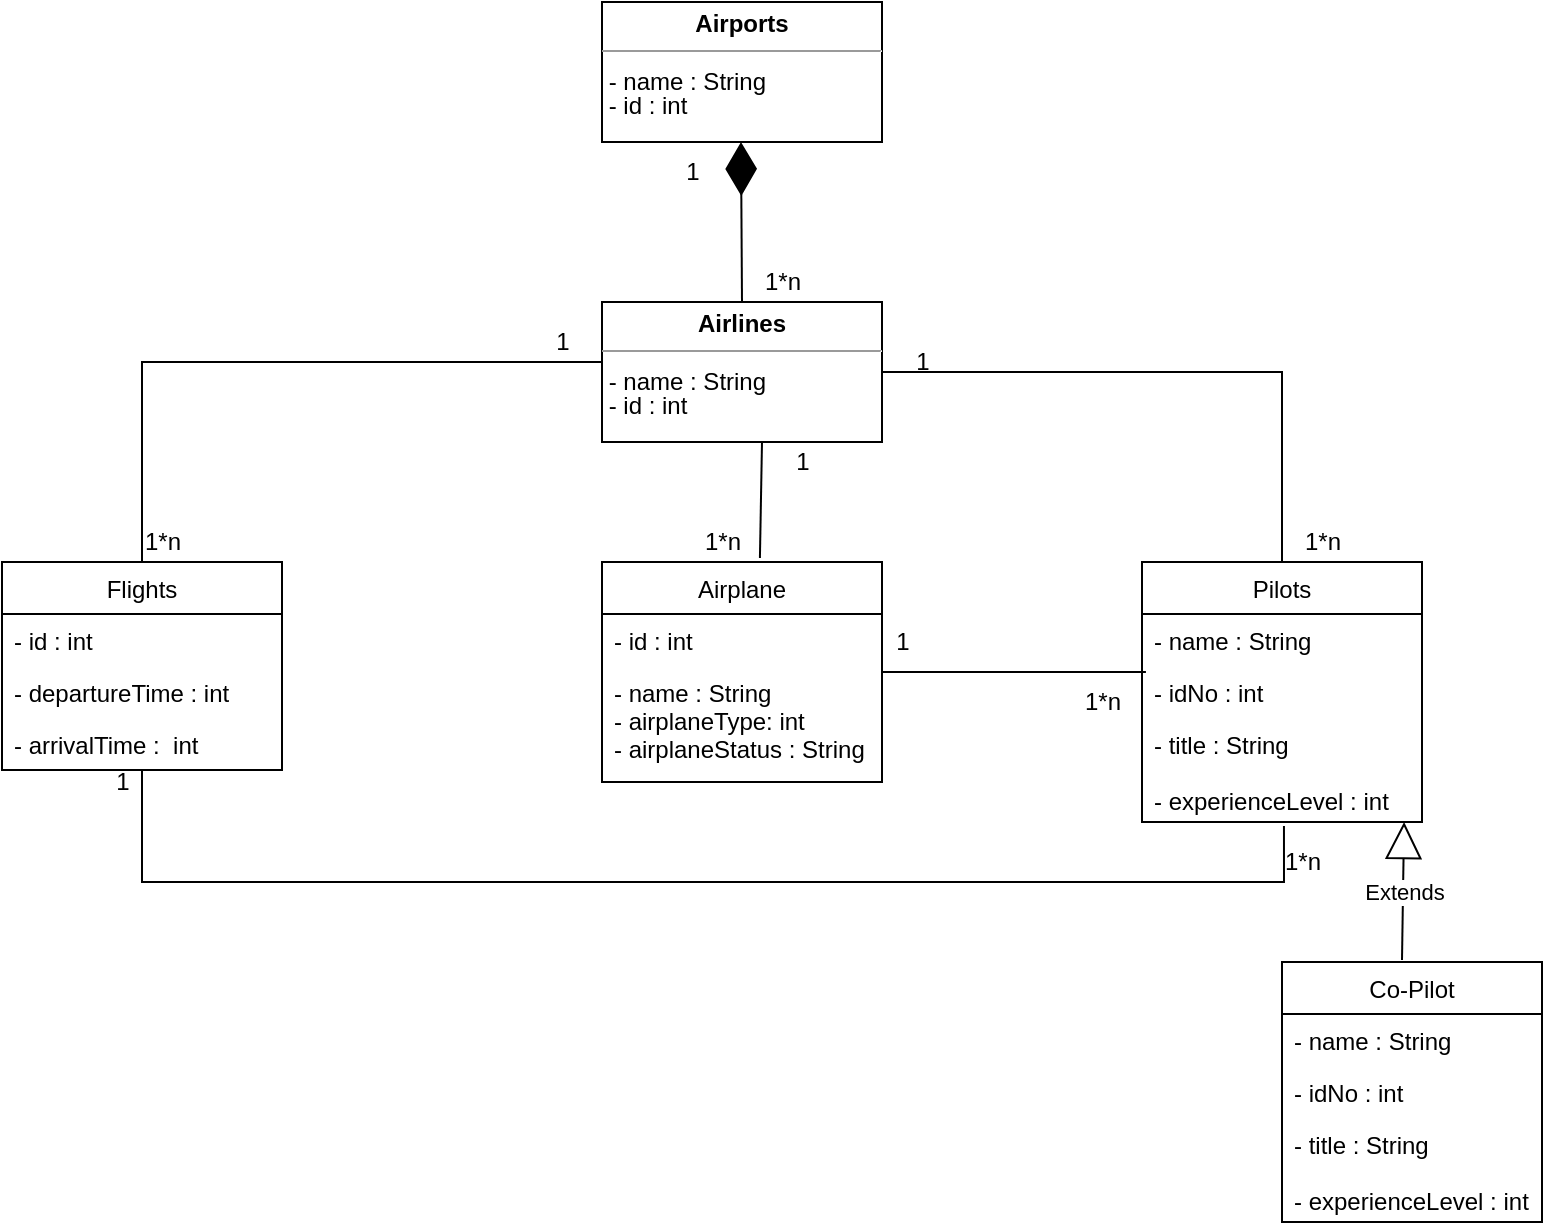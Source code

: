 <mxfile version="20.0.4" type="github"><diagram id="lk2PO7_WNlXe-ifj40t7" name="Page-1"><mxGraphModel dx="819" dy="759" grid="1" gridSize="10" guides="1" tooltips="1" connect="1" arrows="1" fold="1" page="1" pageScale="1" pageWidth="827" pageHeight="1169" math="0" shadow="0"><root><mxCell id="0"/><mxCell id="1" parent="0"/><mxCell id="TpIMmFOYyD3i5Rfq-LTH-12" value="&lt;p style=&quot;margin:0px;margin-top:4px;text-align:center;&quot;&gt;&lt;b&gt;Airports&lt;/b&gt;&lt;/p&gt;&lt;hr size=&quot;1&quot;&gt;&lt;div style=&quot;height:2px;&quot;&gt;&lt;/div&gt;&lt;div style=&quot;height:2px;&quot;&gt;&amp;nbsp;- name : String&lt;/div&gt;&lt;div style=&quot;height:2px;&quot;&gt;&lt;br&gt;&lt;/div&gt;&lt;div style=&quot;height:2px;&quot;&gt;&lt;br&gt;&lt;/div&gt;&lt;div style=&quot;height:2px;&quot;&gt;&lt;br&gt;&lt;/div&gt;&lt;div style=&quot;height:2px;&quot;&gt;&lt;br&gt;&lt;/div&gt;&lt;div style=&quot;height:2px;&quot;&gt;&lt;br&gt;&lt;/div&gt;&lt;div style=&quot;height:2px;&quot;&gt;&amp;nbsp;- id : int&lt;/div&gt;" style="verticalAlign=top;align=left;overflow=fill;fontSize=12;fontFamily=Helvetica;html=1;" vertex="1" parent="1"><mxGeometry x="340" y="40" width="140" height="70" as="geometry"/></mxCell><mxCell id="TpIMmFOYyD3i5Rfq-LTH-13" value="&lt;p style=&quot;margin:0px;margin-top:4px;text-align:center;&quot;&gt;&lt;b&gt;Airlines&lt;/b&gt;&lt;/p&gt;&lt;hr size=&quot;1&quot;&gt;&lt;div style=&quot;height:2px;&quot;&gt;&lt;/div&gt;&lt;div style=&quot;height:2px;&quot;&gt;&amp;nbsp;- name : String&lt;/div&gt;&lt;div style=&quot;height:2px;&quot;&gt;&lt;br&gt;&lt;/div&gt;&lt;div style=&quot;height:2px;&quot;&gt;&lt;br&gt;&lt;/div&gt;&lt;div style=&quot;height:2px;&quot;&gt;&lt;br&gt;&lt;/div&gt;&lt;div style=&quot;height:2px;&quot;&gt;&lt;br&gt;&lt;/div&gt;&lt;div style=&quot;height:2px;&quot;&gt;&lt;br&gt;&lt;/div&gt;&lt;div style=&quot;height:2px;&quot;&gt;&amp;nbsp;- id : int&lt;/div&gt;" style="verticalAlign=top;align=left;overflow=fill;fontSize=12;fontFamily=Helvetica;html=1;" vertex="1" parent="1"><mxGeometry x="340" y="190" width="140" height="70" as="geometry"/></mxCell><mxCell id="TpIMmFOYyD3i5Rfq-LTH-17" value="" style="endArrow=diamondThin;endFill=1;endSize=24;html=1;rounded=0;exitX=0.5;exitY=0;exitDx=0;exitDy=0;" edge="1" parent="1" source="TpIMmFOYyD3i5Rfq-LTH-13"><mxGeometry width="160" relative="1" as="geometry"><mxPoint x="409.5" y="180" as="sourcePoint"/><mxPoint x="409.5" y="110" as="targetPoint"/></mxGeometry></mxCell><mxCell id="TpIMmFOYyD3i5Rfq-LTH-26" value="Flights" style="swimlane;fontStyle=0;childLayout=stackLayout;horizontal=1;startSize=26;fillColor=none;horizontalStack=0;resizeParent=1;resizeParentMax=0;resizeLast=0;collapsible=1;marginBottom=0;" vertex="1" parent="1"><mxGeometry x="40" y="320" width="140" height="104" as="geometry"/></mxCell><mxCell id="TpIMmFOYyD3i5Rfq-LTH-27" value="- id : int" style="text;strokeColor=none;fillColor=none;align=left;verticalAlign=top;spacingLeft=4;spacingRight=4;overflow=hidden;rotatable=0;points=[[0,0.5],[1,0.5]];portConstraint=eastwest;" vertex="1" parent="TpIMmFOYyD3i5Rfq-LTH-26"><mxGeometry y="26" width="140" height="26" as="geometry"/></mxCell><mxCell id="TpIMmFOYyD3i5Rfq-LTH-28" value="- departureTime : int" style="text;strokeColor=none;fillColor=none;align=left;verticalAlign=top;spacingLeft=4;spacingRight=4;overflow=hidden;rotatable=0;points=[[0,0.5],[1,0.5]];portConstraint=eastwest;" vertex="1" parent="TpIMmFOYyD3i5Rfq-LTH-26"><mxGeometry y="52" width="140" height="26" as="geometry"/></mxCell><mxCell id="TpIMmFOYyD3i5Rfq-LTH-29" value="- arrivalTime :  int" style="text;strokeColor=none;fillColor=none;align=left;verticalAlign=top;spacingLeft=4;spacingRight=4;overflow=hidden;rotatable=0;points=[[0,0.5],[1,0.5]];portConstraint=eastwest;" vertex="1" parent="TpIMmFOYyD3i5Rfq-LTH-26"><mxGeometry y="78" width="140" height="26" as="geometry"/></mxCell><mxCell id="TpIMmFOYyD3i5Rfq-LTH-30" value="Airplane" style="swimlane;fontStyle=0;childLayout=stackLayout;horizontal=1;startSize=26;fillColor=none;horizontalStack=0;resizeParent=1;resizeParentMax=0;resizeLast=0;collapsible=1;marginBottom=0;" vertex="1" parent="1"><mxGeometry x="340" y="320" width="140" height="110" as="geometry"/></mxCell><mxCell id="TpIMmFOYyD3i5Rfq-LTH-31" value="- id : int" style="text;strokeColor=none;fillColor=none;align=left;verticalAlign=top;spacingLeft=4;spacingRight=4;overflow=hidden;rotatable=0;points=[[0,0.5],[1,0.5]];portConstraint=eastwest;" vertex="1" parent="TpIMmFOYyD3i5Rfq-LTH-30"><mxGeometry y="26" width="140" height="26" as="geometry"/></mxCell><mxCell id="TpIMmFOYyD3i5Rfq-LTH-32" value="- name : String&#10;- airplaneType: int&#10;- airplaneStatus : String&#10;" style="text;strokeColor=none;fillColor=none;align=left;verticalAlign=top;spacingLeft=4;spacingRight=4;overflow=hidden;rotatable=0;points=[[0,0.5],[1,0.5]];portConstraint=eastwest;" vertex="1" parent="TpIMmFOYyD3i5Rfq-LTH-30"><mxGeometry y="52" width="140" height="58" as="geometry"/></mxCell><mxCell id="TpIMmFOYyD3i5Rfq-LTH-38" value="Pilots" style="swimlane;fontStyle=0;childLayout=stackLayout;horizontal=1;startSize=26;fillColor=none;horizontalStack=0;resizeParent=1;resizeParentMax=0;resizeLast=0;collapsible=1;marginBottom=0;" vertex="1" parent="1"><mxGeometry x="610" y="320" width="140" height="130" as="geometry"/></mxCell><mxCell id="TpIMmFOYyD3i5Rfq-LTH-39" value="- name : String" style="text;strokeColor=none;fillColor=none;align=left;verticalAlign=top;spacingLeft=4;spacingRight=4;overflow=hidden;rotatable=0;points=[[0,0.5],[1,0.5]];portConstraint=eastwest;" vertex="1" parent="TpIMmFOYyD3i5Rfq-LTH-38"><mxGeometry y="26" width="140" height="26" as="geometry"/></mxCell><mxCell id="TpIMmFOYyD3i5Rfq-LTH-40" value="- idNo : int" style="text;strokeColor=none;fillColor=none;align=left;verticalAlign=top;spacingLeft=4;spacingRight=4;overflow=hidden;rotatable=0;points=[[0,0.5],[1,0.5]];portConstraint=eastwest;" vertex="1" parent="TpIMmFOYyD3i5Rfq-LTH-38"><mxGeometry y="52" width="140" height="26" as="geometry"/></mxCell><mxCell id="TpIMmFOYyD3i5Rfq-LTH-41" value="- title : String&#10;&#10;- experienceLevel : int" style="text;strokeColor=none;fillColor=none;align=left;verticalAlign=top;spacingLeft=4;spacingRight=4;overflow=hidden;rotatable=0;points=[[0,0.5],[1,0.5]];portConstraint=eastwest;" vertex="1" parent="TpIMmFOYyD3i5Rfq-LTH-38"><mxGeometry y="78" width="140" height="52" as="geometry"/></mxCell><mxCell id="TpIMmFOYyD3i5Rfq-LTH-42" value="Co-Pilot" style="swimlane;fontStyle=0;childLayout=stackLayout;horizontal=1;startSize=26;fillColor=none;horizontalStack=0;resizeParent=1;resizeParentMax=0;resizeLast=0;collapsible=1;marginBottom=0;" vertex="1" parent="1"><mxGeometry x="680" y="520" width="130" height="130" as="geometry"/></mxCell><mxCell id="TpIMmFOYyD3i5Rfq-LTH-43" value="- name : String" style="text;strokeColor=none;fillColor=none;align=left;verticalAlign=top;spacingLeft=4;spacingRight=4;overflow=hidden;rotatable=0;points=[[0,0.5],[1,0.5]];portConstraint=eastwest;" vertex="1" parent="TpIMmFOYyD3i5Rfq-LTH-42"><mxGeometry y="26" width="130" height="26" as="geometry"/></mxCell><mxCell id="TpIMmFOYyD3i5Rfq-LTH-44" value="- idNo : int" style="text;strokeColor=none;fillColor=none;align=left;verticalAlign=top;spacingLeft=4;spacingRight=4;overflow=hidden;rotatable=0;points=[[0,0.5],[1,0.5]];portConstraint=eastwest;" vertex="1" parent="TpIMmFOYyD3i5Rfq-LTH-42"><mxGeometry y="52" width="130" height="26" as="geometry"/></mxCell><mxCell id="TpIMmFOYyD3i5Rfq-LTH-45" value="- title : String&#10;&#10;- experienceLevel : int" style="text;strokeColor=none;fillColor=none;align=left;verticalAlign=top;spacingLeft=4;spacingRight=4;overflow=hidden;rotatable=0;points=[[0,0.5],[1,0.5]];portConstraint=eastwest;" vertex="1" parent="TpIMmFOYyD3i5Rfq-LTH-42"><mxGeometry y="78" width="130" height="52" as="geometry"/></mxCell><mxCell id="TpIMmFOYyD3i5Rfq-LTH-46" value="1" style="text;html=1;align=center;verticalAlign=middle;resizable=0;points=[];autosize=1;strokeColor=none;fillColor=none;" vertex="1" parent="1"><mxGeometry x="370" y="110" width="30" height="30" as="geometry"/></mxCell><mxCell id="TpIMmFOYyD3i5Rfq-LTH-47" value="1*n" style="text;html=1;align=center;verticalAlign=middle;resizable=0;points=[];autosize=1;strokeColor=none;fillColor=none;" vertex="1" parent="1"><mxGeometry x="410" y="165" width="40" height="30" as="geometry"/></mxCell><mxCell id="TpIMmFOYyD3i5Rfq-LTH-48" value="" style="endArrow=none;html=1;rounded=0;exitX=0.5;exitY=0;exitDx=0;exitDy=0;" edge="1" parent="1" source="TpIMmFOYyD3i5Rfq-LTH-26"><mxGeometry width="50" height="50" relative="1" as="geometry"><mxPoint x="290" y="270" as="sourcePoint"/><mxPoint x="340" y="220" as="targetPoint"/><Array as="points"><mxPoint x="110" y="220"/></Array></mxGeometry></mxCell><mxCell id="TpIMmFOYyD3i5Rfq-LTH-49" value="1" style="text;html=1;align=center;verticalAlign=middle;resizable=0;points=[];autosize=1;strokeColor=none;fillColor=none;" vertex="1" parent="1"><mxGeometry x="305" y="195" width="30" height="30" as="geometry"/></mxCell><mxCell id="TpIMmFOYyD3i5Rfq-LTH-50" value="1*n" style="text;html=1;align=center;verticalAlign=middle;resizable=0;points=[];autosize=1;strokeColor=none;fillColor=none;" vertex="1" parent="1"><mxGeometry x="100" y="295" width="40" height="30" as="geometry"/></mxCell><mxCell id="TpIMmFOYyD3i5Rfq-LTH-51" value="" style="endArrow=none;html=1;rounded=0;exitX=0.564;exitY=-0.018;exitDx=0;exitDy=0;exitPerimeter=0;" edge="1" parent="1" source="TpIMmFOYyD3i5Rfq-LTH-30"><mxGeometry width="50" height="50" relative="1" as="geometry"><mxPoint x="370" y="310" as="sourcePoint"/><mxPoint x="420" y="260" as="targetPoint"/></mxGeometry></mxCell><mxCell id="TpIMmFOYyD3i5Rfq-LTH-53" value="1" style="text;html=1;align=center;verticalAlign=middle;resizable=0;points=[];autosize=1;strokeColor=none;fillColor=none;" vertex="1" parent="1"><mxGeometry x="425" y="255" width="30" height="30" as="geometry"/></mxCell><mxCell id="TpIMmFOYyD3i5Rfq-LTH-54" value="1*n" style="text;html=1;align=center;verticalAlign=middle;resizable=0;points=[];autosize=1;strokeColor=none;fillColor=none;" vertex="1" parent="1"><mxGeometry x="380" y="295" width="40" height="30" as="geometry"/></mxCell><mxCell id="TpIMmFOYyD3i5Rfq-LTH-55" value="" style="endArrow=none;html=1;rounded=0;entryX=0.5;entryY=0;entryDx=0;entryDy=0;" edge="1" parent="1" target="TpIMmFOYyD3i5Rfq-LTH-38"><mxGeometry width="50" height="50" relative="1" as="geometry"><mxPoint x="480" y="225" as="sourcePoint"/><mxPoint x="530" y="175" as="targetPoint"/><Array as="points"><mxPoint x="680" y="225"/></Array></mxGeometry></mxCell><mxCell id="TpIMmFOYyD3i5Rfq-LTH-56" value="1" style="text;html=1;align=center;verticalAlign=middle;resizable=0;points=[];autosize=1;strokeColor=none;fillColor=none;" vertex="1" parent="1"><mxGeometry x="485" y="205" width="30" height="30" as="geometry"/></mxCell><mxCell id="TpIMmFOYyD3i5Rfq-LTH-57" value="1*n" style="text;html=1;align=center;verticalAlign=middle;resizable=0;points=[];autosize=1;strokeColor=none;fillColor=none;" vertex="1" parent="1"><mxGeometry x="680" y="295" width="40" height="30" as="geometry"/></mxCell><mxCell id="TpIMmFOYyD3i5Rfq-LTH-58" value="" style="endArrow=none;html=1;rounded=0;entryX=0.014;entryY=0.115;entryDx=0;entryDy=0;entryPerimeter=0;" edge="1" parent="1" target="TpIMmFOYyD3i5Rfq-LTH-40"><mxGeometry width="50" height="50" relative="1" as="geometry"><mxPoint x="480" y="375" as="sourcePoint"/><mxPoint x="530" y="325" as="targetPoint"/></mxGeometry></mxCell><mxCell id="TpIMmFOYyD3i5Rfq-LTH-59" value="1" style="text;html=1;align=center;verticalAlign=middle;resizable=0;points=[];autosize=1;strokeColor=none;fillColor=none;" vertex="1" parent="1"><mxGeometry x="475" y="345" width="30" height="30" as="geometry"/></mxCell><mxCell id="TpIMmFOYyD3i5Rfq-LTH-61" value="1*n" style="text;html=1;align=center;verticalAlign=middle;resizable=0;points=[];autosize=1;strokeColor=none;fillColor=none;" vertex="1" parent="1"><mxGeometry x="570" y="375" width="40" height="30" as="geometry"/></mxCell><mxCell id="TpIMmFOYyD3i5Rfq-LTH-62" value="" style="endArrow=none;html=1;rounded=0;exitX=0.507;exitY=1.038;exitDx=0;exitDy=0;exitPerimeter=0;" edge="1" parent="1" source="TpIMmFOYyD3i5Rfq-LTH-41"><mxGeometry width="50" height="50" relative="1" as="geometry"><mxPoint x="680" y="480" as="sourcePoint"/><mxPoint x="110" y="424" as="targetPoint"/><Array as="points"><mxPoint x="681" y="480"/><mxPoint x="110" y="480"/></Array></mxGeometry></mxCell><mxCell id="TpIMmFOYyD3i5Rfq-LTH-63" value="1" style="text;html=1;align=center;verticalAlign=middle;resizable=0;points=[];autosize=1;strokeColor=none;fillColor=none;" vertex="1" parent="1"><mxGeometry x="85" y="415" width="30" height="30" as="geometry"/></mxCell><mxCell id="TpIMmFOYyD3i5Rfq-LTH-64" value="1*n" style="text;html=1;align=center;verticalAlign=middle;resizable=0;points=[];autosize=1;strokeColor=none;fillColor=none;" vertex="1" parent="1"><mxGeometry x="670" y="455" width="40" height="30" as="geometry"/></mxCell><mxCell id="TpIMmFOYyD3i5Rfq-LTH-65" value="Extends" style="endArrow=block;endSize=16;endFill=0;html=1;rounded=0;entryX=0.936;entryY=1;entryDx=0;entryDy=0;entryPerimeter=0;" edge="1" parent="1" target="TpIMmFOYyD3i5Rfq-LTH-41"><mxGeometry width="160" relative="1" as="geometry"><mxPoint x="740" y="519" as="sourcePoint"/><mxPoint x="900" y="519" as="targetPoint"/><mxPoint as="offset"/></mxGeometry></mxCell></root></mxGraphModel></diagram></mxfile>
